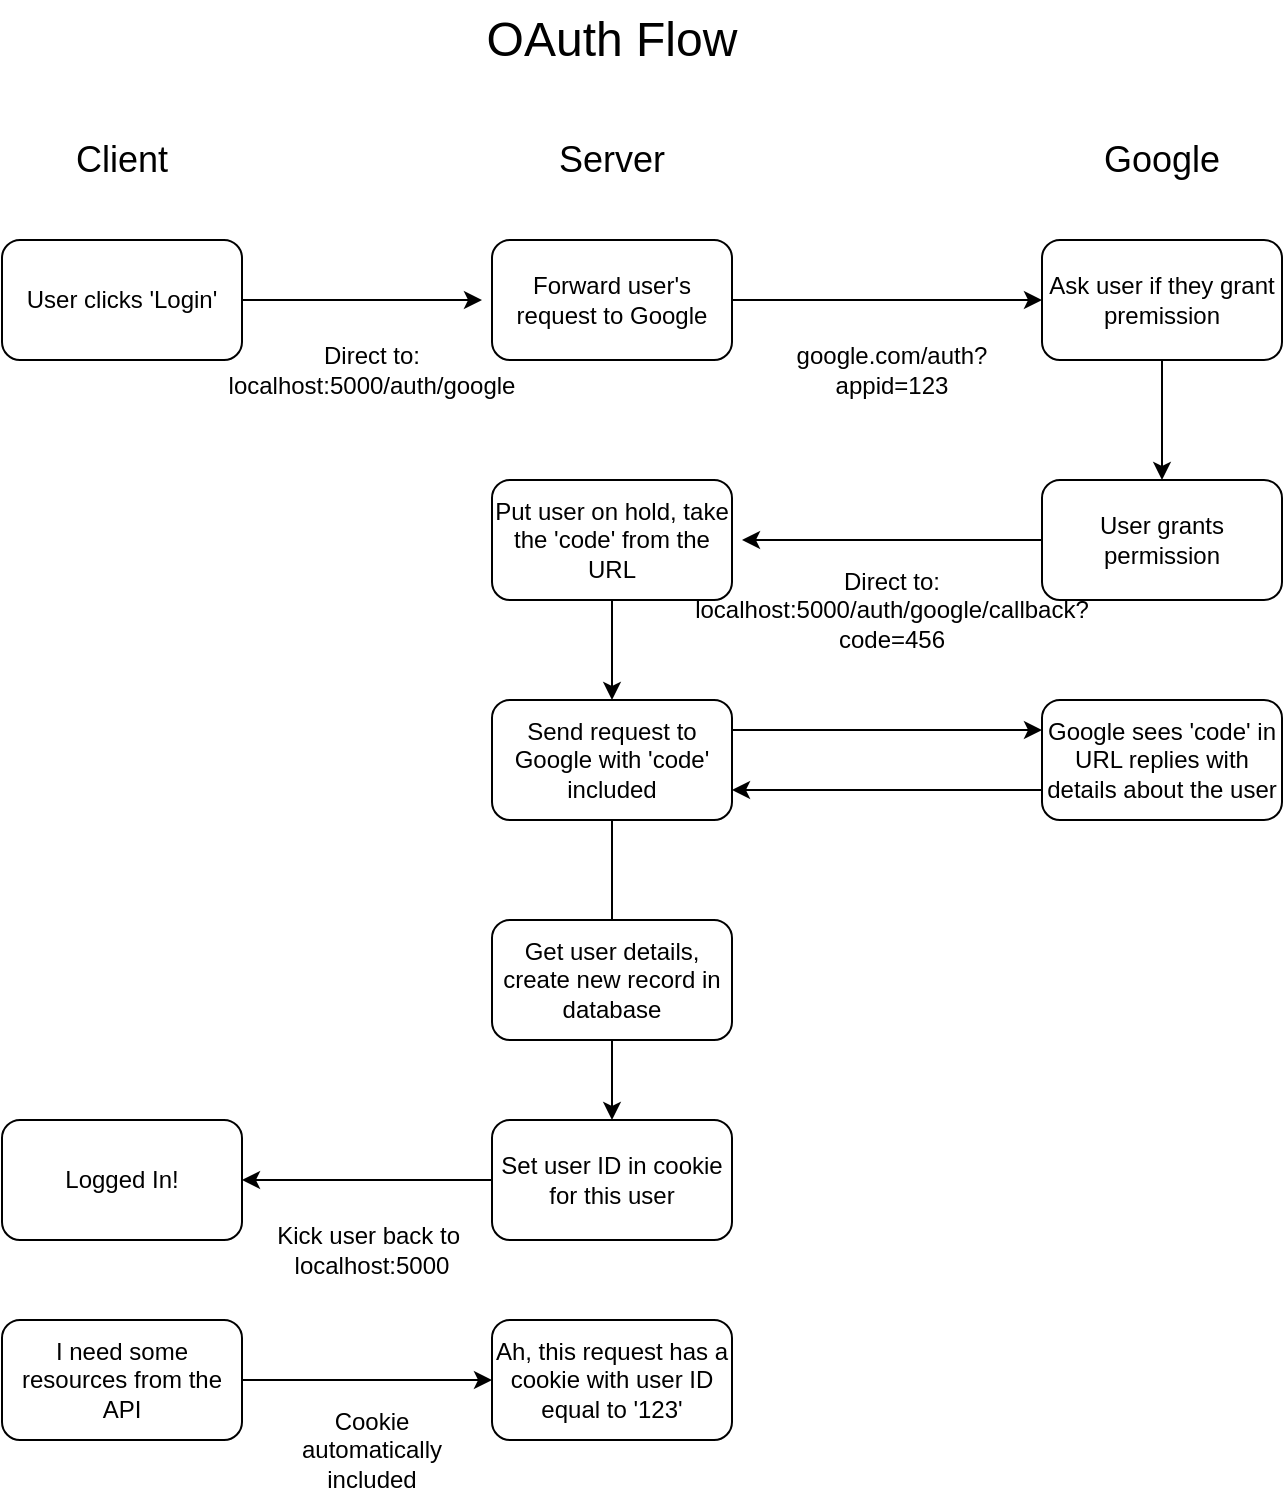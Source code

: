 <mxfile version="13.9.9" type="device"><diagram id="NH6P_kVMVSSi1MAV8X6c" name="Page-1"><mxGraphModel dx="879" dy="902" grid="1" gridSize="10" guides="1" tooltips="1" connect="1" arrows="1" fold="1" page="1" pageScale="1" pageWidth="850" pageHeight="1100" math="0" shadow="0"><root><mxCell id="0"/><mxCell id="1" parent="0"/><mxCell id="jJwRMqIlsqb9xv2VXOYf-15" style="edgeStyle=orthogonalEdgeStyle;rounded=0;orthogonalLoop=1;jettySize=auto;html=1;exitX=1;exitY=0.5;exitDx=0;exitDy=0;entryX=0;entryY=0.5;entryDx=0;entryDy=0;" edge="1" parent="1" source="jJwRMqIlsqb9xv2VXOYf-1" target="jJwRMqIlsqb9xv2VXOYf-4"><mxGeometry relative="1" as="geometry"><mxPoint x="630" y="150" as="targetPoint"/></mxGeometry></mxCell><mxCell id="jJwRMqIlsqb9xv2VXOYf-1" value="Forward user's request to Google" style="rounded=1;whiteSpace=wrap;html=1;" vertex="1" parent="1"><mxGeometry x="365" y="120" width="120" height="60" as="geometry"/></mxCell><mxCell id="jJwRMqIlsqb9xv2VXOYf-14" style="edgeStyle=orthogonalEdgeStyle;rounded=0;orthogonalLoop=1;jettySize=auto;html=1;exitX=1;exitY=0.5;exitDx=0;exitDy=0;" edge="1" parent="1" source="jJwRMqIlsqb9xv2VXOYf-3"><mxGeometry relative="1" as="geometry"><mxPoint x="360" y="150" as="targetPoint"/></mxGeometry></mxCell><mxCell id="jJwRMqIlsqb9xv2VXOYf-3" value="User clicks 'Login'" style="rounded=1;whiteSpace=wrap;html=1;" vertex="1" parent="1"><mxGeometry x="120" y="120" width="120" height="60" as="geometry"/></mxCell><mxCell id="jJwRMqIlsqb9xv2VXOYf-16" style="edgeStyle=orthogonalEdgeStyle;rounded=0;orthogonalLoop=1;jettySize=auto;html=1;exitX=0.5;exitY=1;exitDx=0;exitDy=0;entryX=0.5;entryY=0;entryDx=0;entryDy=0;" edge="1" parent="1" source="jJwRMqIlsqb9xv2VXOYf-4" target="jJwRMqIlsqb9xv2VXOYf-5"><mxGeometry relative="1" as="geometry"><mxPoint x="700" y="230" as="targetPoint"/></mxGeometry></mxCell><mxCell id="jJwRMqIlsqb9xv2VXOYf-4" value="Ask user if they grant premission" style="rounded=1;whiteSpace=wrap;html=1;" vertex="1" parent="1"><mxGeometry x="640" y="120" width="120" height="60" as="geometry"/></mxCell><mxCell id="jJwRMqIlsqb9xv2VXOYf-17" style="edgeStyle=orthogonalEdgeStyle;rounded=0;orthogonalLoop=1;jettySize=auto;html=1;exitX=0;exitY=0.5;exitDx=0;exitDy=0;" edge="1" parent="1" source="jJwRMqIlsqb9xv2VXOYf-5"><mxGeometry relative="1" as="geometry"><mxPoint x="490" y="270" as="targetPoint"/></mxGeometry></mxCell><mxCell id="jJwRMqIlsqb9xv2VXOYf-5" value="User grants permission" style="rounded=1;whiteSpace=wrap;html=1;" vertex="1" parent="1"><mxGeometry x="640" y="240" width="120" height="60" as="geometry"/></mxCell><mxCell id="jJwRMqIlsqb9xv2VXOYf-18" style="edgeStyle=orthogonalEdgeStyle;rounded=0;orthogonalLoop=1;jettySize=auto;html=1;exitX=0.5;exitY=1;exitDx=0;exitDy=0;entryX=0.5;entryY=0;entryDx=0;entryDy=0;" edge="1" parent="1" source="jJwRMqIlsqb9xv2VXOYf-6" target="jJwRMqIlsqb9xv2VXOYf-7"><mxGeometry relative="1" as="geometry"><mxPoint x="425" y="340" as="targetPoint"/></mxGeometry></mxCell><mxCell id="jJwRMqIlsqb9xv2VXOYf-6" value="Put user on hold, take the 'code' from the URL" style="rounded=1;whiteSpace=wrap;html=1;" vertex="1" parent="1"><mxGeometry x="365" y="240" width="120" height="60" as="geometry"/></mxCell><mxCell id="jJwRMqIlsqb9xv2VXOYf-19" style="edgeStyle=orthogonalEdgeStyle;rounded=0;orthogonalLoop=1;jettySize=auto;html=1;exitX=1;exitY=0.25;exitDx=0;exitDy=0;entryX=0;entryY=0.25;entryDx=0;entryDy=0;" edge="1" parent="1" source="jJwRMqIlsqb9xv2VXOYf-7" target="jJwRMqIlsqb9xv2VXOYf-8"><mxGeometry relative="1" as="geometry"><mxPoint x="630" y="365" as="targetPoint"/></mxGeometry></mxCell><mxCell id="jJwRMqIlsqb9xv2VXOYf-7" value="Send request to Google with 'code' included" style="rounded=1;whiteSpace=wrap;html=1;" vertex="1" parent="1"><mxGeometry x="365" y="350" width="120" height="60" as="geometry"/></mxCell><mxCell id="jJwRMqIlsqb9xv2VXOYf-20" style="edgeStyle=orthogonalEdgeStyle;rounded=0;orthogonalLoop=1;jettySize=auto;html=1;exitX=0;exitY=0.75;exitDx=0;exitDy=0;entryX=1;entryY=0.75;entryDx=0;entryDy=0;" edge="1" parent="1" source="jJwRMqIlsqb9xv2VXOYf-8" target="jJwRMqIlsqb9xv2VXOYf-7"><mxGeometry relative="1" as="geometry"><mxPoint x="500" y="395" as="targetPoint"/></mxGeometry></mxCell><mxCell id="jJwRMqIlsqb9xv2VXOYf-8" value="Google sees 'code' in URL replies with details about the user" style="rounded=1;whiteSpace=wrap;html=1;" vertex="1" parent="1"><mxGeometry x="640" y="350" width="120" height="60" as="geometry"/></mxCell><mxCell id="jJwRMqIlsqb9xv2VXOYf-23" style="edgeStyle=orthogonalEdgeStyle;rounded=0;orthogonalLoop=1;jettySize=auto;html=1;exitX=0.5;exitY=1;exitDx=0;exitDy=0;entryX=0.5;entryY=0;entryDx=0;entryDy=0;" edge="1" parent="1" source="jJwRMqIlsqb9xv2VXOYf-9" target="jJwRMqIlsqb9xv2VXOYf-10"><mxGeometry relative="1" as="geometry"/></mxCell><mxCell id="jJwRMqIlsqb9xv2VXOYf-9" value="Get user details, create new record in database" style="rounded=1;whiteSpace=wrap;html=1;" vertex="1" parent="1"><mxGeometry x="365" y="460" width="120" height="60" as="geometry"/></mxCell><mxCell id="jJwRMqIlsqb9xv2VXOYf-24" style="edgeStyle=orthogonalEdgeStyle;rounded=0;orthogonalLoop=1;jettySize=auto;html=1;exitX=0;exitY=0.5;exitDx=0;exitDy=0;entryX=1;entryY=0.5;entryDx=0;entryDy=0;" edge="1" parent="1" source="jJwRMqIlsqb9xv2VXOYf-10" target="jJwRMqIlsqb9xv2VXOYf-12"><mxGeometry relative="1" as="geometry"/></mxCell><mxCell id="jJwRMqIlsqb9xv2VXOYf-10" value="Set user ID in cookie for this user" style="rounded=1;whiteSpace=wrap;html=1;" vertex="1" parent="1"><mxGeometry x="365" y="560" width="120" height="60" as="geometry"/></mxCell><mxCell id="jJwRMqIlsqb9xv2VXOYf-11" value="Ah, this request has a cookie with user ID equal to '123'" style="rounded=1;whiteSpace=wrap;html=1;" vertex="1" parent="1"><mxGeometry x="365" y="660" width="120" height="60" as="geometry"/></mxCell><mxCell id="jJwRMqIlsqb9xv2VXOYf-12" value="Logged In!" style="rounded=1;whiteSpace=wrap;html=1;" vertex="1" parent="1"><mxGeometry x="120" y="560" width="120" height="60" as="geometry"/></mxCell><mxCell id="jJwRMqIlsqb9xv2VXOYf-25" style="edgeStyle=orthogonalEdgeStyle;rounded=0;orthogonalLoop=1;jettySize=auto;html=1;exitX=1;exitY=0.5;exitDx=0;exitDy=0;entryX=0;entryY=0.5;entryDx=0;entryDy=0;" edge="1" parent="1" source="jJwRMqIlsqb9xv2VXOYf-13" target="jJwRMqIlsqb9xv2VXOYf-11"><mxGeometry relative="1" as="geometry"/></mxCell><mxCell id="jJwRMqIlsqb9xv2VXOYf-13" value="I need some resources from the API" style="rounded=1;whiteSpace=wrap;html=1;" vertex="1" parent="1"><mxGeometry x="120" y="660" width="120" height="60" as="geometry"/></mxCell><mxCell id="jJwRMqIlsqb9xv2VXOYf-22" value="" style="endArrow=none;html=1;entryX=0.5;entryY=1;entryDx=0;entryDy=0;exitX=0.5;exitY=0;exitDx=0;exitDy=0;" edge="1" parent="1" source="jJwRMqIlsqb9xv2VXOYf-9" target="jJwRMqIlsqb9xv2VXOYf-7"><mxGeometry width="50" height="50" relative="1" as="geometry"><mxPoint x="420" y="490" as="sourcePoint"/><mxPoint x="470" y="440" as="targetPoint"/></mxGeometry></mxCell><mxCell id="jJwRMqIlsqb9xv2VXOYf-26" value="&lt;font style=&quot;font-size: 24px&quot;&gt;OAuth Flow&lt;/font&gt;" style="text;html=1;strokeColor=none;fillColor=none;align=center;verticalAlign=middle;whiteSpace=wrap;rounded=0;" vertex="1" parent="1"><mxGeometry x="310" width="230" height="40" as="geometry"/></mxCell><mxCell id="jJwRMqIlsqb9xv2VXOYf-27" value="&lt;font style=&quot;font-size: 18px&quot;&gt;Client&lt;/font&gt;" style="text;html=1;strokeColor=none;fillColor=none;align=center;verticalAlign=middle;whiteSpace=wrap;rounded=0;" vertex="1" parent="1"><mxGeometry x="120" y="60" width="120" height="40" as="geometry"/></mxCell><mxCell id="jJwRMqIlsqb9xv2VXOYf-28" value="&lt;font style=&quot;font-size: 18px&quot;&gt;Server&lt;/font&gt;" style="text;html=1;strokeColor=none;fillColor=none;align=center;verticalAlign=middle;whiteSpace=wrap;rounded=0;" vertex="1" parent="1"><mxGeometry x="365" y="60" width="120" height="40" as="geometry"/></mxCell><mxCell id="jJwRMqIlsqb9xv2VXOYf-29" value="&lt;font style=&quot;font-size: 18px&quot;&gt;Google&lt;/font&gt;" style="text;html=1;strokeColor=none;fillColor=none;align=center;verticalAlign=middle;whiteSpace=wrap;rounded=0;" vertex="1" parent="1"><mxGeometry x="640" y="60" width="120" height="40" as="geometry"/></mxCell><mxCell id="jJwRMqIlsqb9xv2VXOYf-30" value="Direct to:&lt;br&gt;localhost:5000/auth/google" style="text;html=1;strokeColor=none;fillColor=none;align=center;verticalAlign=middle;whiteSpace=wrap;rounded=0;" vertex="1" parent="1"><mxGeometry x="250" y="160" width="110" height="50" as="geometry"/></mxCell><mxCell id="jJwRMqIlsqb9xv2VXOYf-31" value="google.com/auth?appid=123" style="text;html=1;strokeColor=none;fillColor=none;align=center;verticalAlign=middle;whiteSpace=wrap;rounded=0;" vertex="1" parent="1"><mxGeometry x="510" y="160" width="110" height="50" as="geometry"/></mxCell><mxCell id="jJwRMqIlsqb9xv2VXOYf-32" value="Direct to:&lt;br&gt;localhost:5000/auth/google/callback?code=456" style="text;html=1;strokeColor=none;fillColor=none;align=center;verticalAlign=middle;whiteSpace=wrap;rounded=0;" vertex="1" parent="1"><mxGeometry x="510" y="280" width="110" height="50" as="geometry"/></mxCell><mxCell id="jJwRMqIlsqb9xv2VXOYf-33" value="Kick user back to&amp;nbsp;&lt;br&gt;localhost:5000" style="text;html=1;strokeColor=none;fillColor=none;align=center;verticalAlign=middle;whiteSpace=wrap;rounded=0;" vertex="1" parent="1"><mxGeometry x="250" y="600" width="110" height="50" as="geometry"/></mxCell><mxCell id="jJwRMqIlsqb9xv2VXOYf-34" value="Cookie automatically included" style="text;html=1;strokeColor=none;fillColor=none;align=center;verticalAlign=middle;whiteSpace=wrap;rounded=0;" vertex="1" parent="1"><mxGeometry x="250" y="700" width="110" height="50" as="geometry"/></mxCell></root></mxGraphModel></diagram></mxfile>